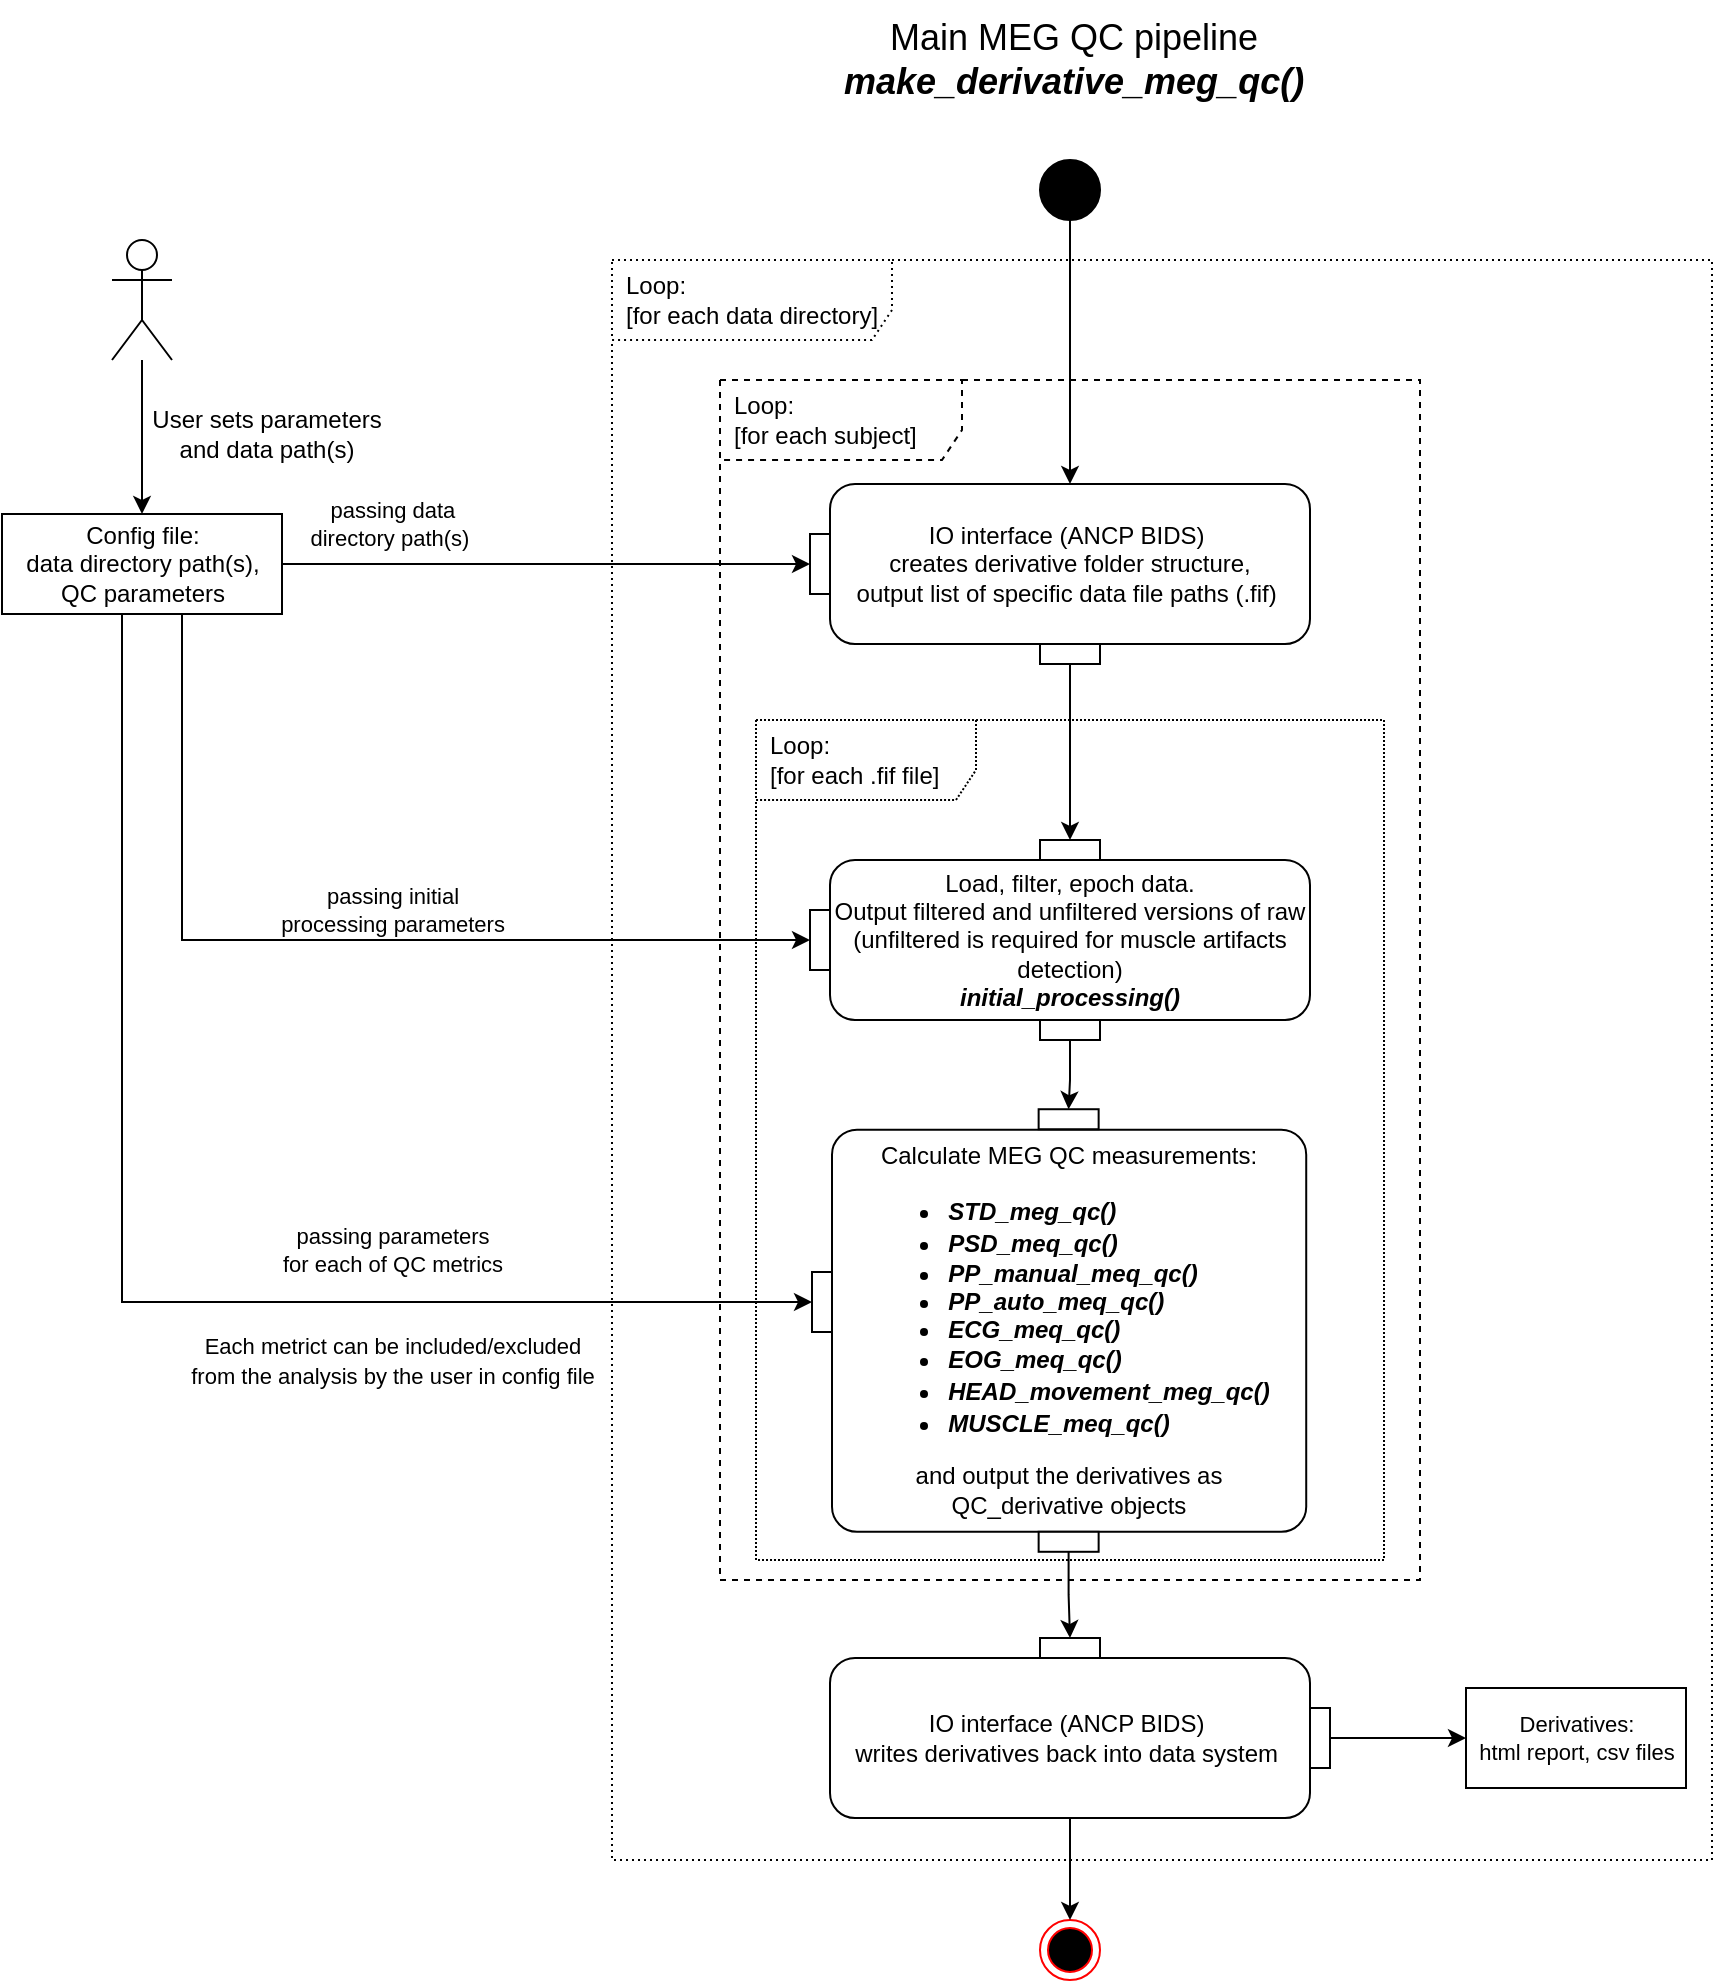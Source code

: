 <mxfile version="21.2.1" type="device">
  <diagram name="Page-1" id="PUbhOBLwAxsONIC4mjg5">
    <mxGraphModel dx="3505" dy="1597" grid="1" gridSize="10" guides="1" tooltips="1" connect="1" arrows="1" fold="1" page="0" pageScale="1" pageWidth="850" pageHeight="1100" math="0" shadow="0">
      <root>
        <mxCell id="0" />
        <mxCell id="1" parent="0" />
        <mxCell id="CZnmdBV8Sf9Hk-xIZGao-2" value="Loop:&lt;br&gt;[for each .fif file]" style="shape=umlFrame;whiteSpace=wrap;html=1;width=110;height=40;boundedLbl=1;verticalAlign=middle;align=left;spacingLeft=5;dashed=1;dashPattern=1 1;" parent="1" vertex="1">
          <mxGeometry x="-1333" y="260" width="314" height="420" as="geometry" />
        </mxCell>
        <mxCell id="9iOVFMO985ibKQIA5yUQ-1" value="Loop:&lt;br&gt;[for each subject]" style="shape=umlFrame;whiteSpace=wrap;html=1;width=121;height=40;boundedLbl=1;verticalAlign=middle;align=left;spacingLeft=5;dashed=1;" parent="1" vertex="1">
          <mxGeometry x="-1351" y="90" width="350" height="600" as="geometry" />
        </mxCell>
        <mxCell id="z92k_c89T4PLz4YoD9Kb-3" value="" style="edgeStyle=orthogonalEdgeStyle;rounded=0;orthogonalLoop=1;jettySize=auto;html=1;" parent="1" source="z92k_c89T4PLz4YoD9Kb-1" target="z92k_c89T4PLz4YoD9Kb-2" edge="1">
          <mxGeometry relative="1" as="geometry" />
        </mxCell>
        <mxCell id="z92k_c89T4PLz4YoD9Kb-1" value="" style="shape=umlActor;verticalLabelPosition=bottom;verticalAlign=top;html=1;outlineConnect=0;fontSize=14;" parent="1" vertex="1">
          <mxGeometry x="-1655" y="20" width="30" height="60" as="geometry" />
        </mxCell>
        <mxCell id="z92k_c89T4PLz4YoD9Kb-11" style="edgeStyle=orthogonalEdgeStyle;rounded=0;orthogonalLoop=1;jettySize=auto;html=1;entryX=0;entryY=0.5;entryDx=0;entryDy=0;" parent="1" source="z92k_c89T4PLz4YoD9Kb-2" target="z92k_c89T4PLz4YoD9Kb-9" edge="1">
          <mxGeometry relative="1" as="geometry" />
        </mxCell>
        <mxCell id="z92k_c89T4PLz4YoD9Kb-39" style="edgeStyle=orthogonalEdgeStyle;rounded=0;orthogonalLoop=1;jettySize=auto;html=1;entryX=0;entryY=0.5;entryDx=0;entryDy=0;fontSize=11;jumpStyle=arc;jumpSize=11;" parent="1" source="z92k_c89T4PLz4YoD9Kb-2" target="z92k_c89T4PLz4YoD9Kb-37" edge="1">
          <mxGeometry relative="1" as="geometry">
            <Array as="points">
              <mxPoint x="-1620" y="370" />
            </Array>
          </mxGeometry>
        </mxCell>
        <mxCell id="z92k_c89T4PLz4YoD9Kb-40" style="edgeStyle=orthogonalEdgeStyle;rounded=0;orthogonalLoop=1;jettySize=auto;html=1;entryX=0;entryY=0.5;entryDx=0;entryDy=0;fontSize=11;jumpStyle=arc;jumpSize=11;" parent="1" source="z92k_c89T4PLz4YoD9Kb-2" target="z92k_c89T4PLz4YoD9Kb-38" edge="1">
          <mxGeometry relative="1" as="geometry">
            <Array as="points">
              <mxPoint x="-1650" y="551" />
            </Array>
          </mxGeometry>
        </mxCell>
        <mxCell id="z92k_c89T4PLz4YoD9Kb-2" value="Config file:&lt;br&gt;data directory path(s),&lt;br&gt;QC parameters" style="html=1;" parent="1" vertex="1">
          <mxGeometry x="-1710" y="157" width="140" height="50" as="geometry" />
        </mxCell>
        <mxCell id="z92k_c89T4PLz4YoD9Kb-4" value="User sets parameters &lt;br&gt;and data path(s)" style="text;html=1;align=center;verticalAlign=middle;resizable=0;points=[];autosize=1;strokeColor=none;fillColor=none;" parent="1" vertex="1">
          <mxGeometry x="-1648" y="97" width="140" height="40" as="geometry" />
        </mxCell>
        <mxCell id="z92k_c89T4PLz4YoD9Kb-10" value="" style="edgeStyle=orthogonalEdgeStyle;rounded=0;orthogonalLoop=1;jettySize=auto;html=1;" parent="1" source="z92k_c89T4PLz4YoD9Kb-5" target="z92k_c89T4PLz4YoD9Kb-7" edge="1">
          <mxGeometry relative="1" as="geometry" />
        </mxCell>
        <mxCell id="z92k_c89T4PLz4YoD9Kb-5" value="" style="ellipse;fillColor=strokeColor;" parent="1" vertex="1">
          <mxGeometry x="-1191" y="-20" width="30" height="30" as="geometry" />
        </mxCell>
        <mxCell id="z92k_c89T4PLz4YoD9Kb-6" value="" style="group;flipH=1;" parent="1" vertex="1" connectable="0">
          <mxGeometry x="-1306" y="142" width="250" height="90" as="geometry" />
        </mxCell>
        <mxCell id="z92k_c89T4PLz4YoD9Kb-7" value="IO interface (ANCP BIDS)&amp;nbsp;&lt;br&gt;creates derivative folder structure,&lt;br&gt;output list of specific data file paths (.fif)&amp;nbsp;" style="html=1;align=center;verticalAlign=middle;rounded=1;absoluteArcSize=1;arcSize=25;dashed=0;fontFamily=Helvetica;fontSize=12;whiteSpace=wrap;container=0;noLabel=0;imageAlign=center;" parent="z92k_c89T4PLz4YoD9Kb-6" vertex="1">
          <mxGeometry x="10" width="240" height="80" as="geometry" />
        </mxCell>
        <mxCell id="z92k_c89T4PLz4YoD9Kb-8" value="pinOut 2" style="fontStyle=0;labelPosition=center;verticalLabelPosition=bottom;align=center;verticalAlign=top;spacingLeft=2;fontFamily=Helvetica;fontSize=12;resizable=0;container=0;noLabel=1;" parent="z92k_c89T4PLz4YoD9Kb-6" vertex="1">
          <mxGeometry x="115" y="80" width="30" height="10" as="geometry" />
        </mxCell>
        <mxCell id="z92k_c89T4PLz4YoD9Kb-9" value="pinOut 1" style="fontStyle=0;labelPosition=right;verticalLabelPosition=middle;align=left;verticalAlign=middle;spacingLeft=2;fontFamily=Helvetica;fontSize=12;resizable=0;container=0;noLabel=1;" parent="z92k_c89T4PLz4YoD9Kb-6" vertex="1">
          <mxGeometry y="25" width="10" height="30" as="geometry" />
        </mxCell>
        <mxCell id="z92k_c89T4PLz4YoD9Kb-12" value="" style="group" parent="1" vertex="1" connectable="0">
          <mxGeometry x="-1296" y="320" width="306" height="350" as="geometry" />
        </mxCell>
        <mxCell id="z92k_c89T4PLz4YoD9Kb-13" value="Load, filter, epoch data.&lt;br&gt;Output filtered and unfiltered versions of raw&lt;br&gt;(unfiltered is required for muscle artifacts detection)&lt;i style=&quot;&quot;&gt;&lt;br&gt;&lt;b&gt;initial_processing()&lt;/b&gt;&lt;/i&gt;" style="html=1;align=center;verticalAlign=middle;rounded=1;absoluteArcSize=1;arcSize=25;dashed=0;fontFamily=Helvetica;fontSize=12;whiteSpace=wrap;container=0;noLabel=0;imageAlign=center;" parent="z92k_c89T4PLz4YoD9Kb-12" vertex="1">
          <mxGeometry y="10" width="240" height="80" as="geometry" />
        </mxCell>
        <mxCell id="z92k_c89T4PLz4YoD9Kb-14" value="pinOut 2" style="fontStyle=0;labelPosition=center;verticalLabelPosition=bottom;align=center;verticalAlign=top;spacingLeft=2;fontFamily=Helvetica;fontSize=12;resizable=0;container=0;noLabel=1;" parent="z92k_c89T4PLz4YoD9Kb-12" vertex="1">
          <mxGeometry x="105" y="90" width="30" height="10" as="geometry" />
        </mxCell>
        <mxCell id="z92k_c89T4PLz4YoD9Kb-15" value="pinIn 1" style="fontStyle=0;labelPosition=center;verticalLabelPosition=top;align=center;verticalAlign=bottom;spacingLeft=2;fontFamily=Helvetica;fontSize=12;resizable=0;container=0;noLabel=1;" parent="z92k_c89T4PLz4YoD9Kb-12" vertex="1">
          <mxGeometry x="105" width="30" height="10" as="geometry" />
        </mxCell>
        <mxCell id="z92k_c89T4PLz4YoD9Kb-16" value="" style="edgeStyle=orthogonalEdgeStyle;rounded=0;orthogonalLoop=1;jettySize=auto;html=1;" parent="1" source="z92k_c89T4PLz4YoD9Kb-8" target="z92k_c89T4PLz4YoD9Kb-15" edge="1">
          <mxGeometry relative="1" as="geometry" />
        </mxCell>
        <mxCell id="z92k_c89T4PLz4YoD9Kb-17" value="" style="group;dashed=1;dashPattern=1 1;" parent="1" vertex="1" connectable="0">
          <mxGeometry x="-1295" y="430" width="450" height="400" as="geometry" />
        </mxCell>
        <mxCell id="z92k_c89T4PLz4YoD9Kb-18" value="&lt;font style=&quot;font-size: 12px;&quot;&gt;Calculate MEG QC measurements:&lt;br&gt;&lt;/font&gt;&lt;ul style=&quot;border-color: var(--border-color); text-align: left; background-color: rgb(255, 255, 255);&quot;&gt;&lt;li style=&quot;border-color: var(--border-color);&quot;&gt;&lt;div style=&quot;line-height: 18px;&quot;&gt;&lt;font style=&quot;font-size: 12px;&quot;&gt;&lt;i style=&quot;&quot;&gt;&lt;b&gt;STD_meg_qc()&lt;/b&gt;&lt;/i&gt;&lt;/font&gt;&lt;/div&gt;&lt;/li&gt;&lt;li style=&quot;border-color: var(--border-color);&quot;&gt;&lt;font style=&quot;border-color: var(--border-color); font-size: 12px;&quot;&gt;&lt;i&gt;&lt;b&gt;PSD_meq_qc()&lt;/b&gt;&lt;/i&gt;&lt;/font&gt;&lt;/li&gt;&lt;li style=&quot;border-color: var(--border-color);&quot;&gt;&lt;font style=&quot;border-color: var(--border-color); font-size: 12px;&quot;&gt;&lt;i&gt;&lt;b&gt;PP_manual_meq_qc()&lt;/b&gt;&lt;/i&gt;&lt;/font&gt;&lt;/li&gt;&lt;li style=&quot;border-color: var(--border-color);&quot;&gt;&lt;font style=&quot;border-color: var(--border-color); font-size: 12px;&quot;&gt;&lt;i&gt;&lt;b&gt;PP_auto_meq_qc()&lt;/b&gt;&lt;/i&gt;&lt;/font&gt;&lt;/li&gt;&lt;li style=&quot;border-color: var(--border-color);&quot;&gt;&lt;font style=&quot;border-color: var(--border-color); font-size: 12px;&quot;&gt;&lt;i&gt;&lt;b&gt;ECG_meq_qc()&lt;/b&gt;&lt;/i&gt;&lt;/font&gt;&lt;/li&gt;&lt;li style=&quot;border-color: var(--border-color);&quot;&gt;&lt;font style=&quot;border-color: var(--border-color); font-size: 12px;&quot;&gt;&lt;i&gt;&lt;b&gt;EOG_meq_qc()&lt;/b&gt;&lt;/i&gt;&lt;/font&gt;&lt;/li&gt;&lt;li style=&quot;border-color: var(--border-color);&quot;&gt;&lt;div style=&quot;line-height: 18px;&quot;&gt;&lt;font style=&quot;font-size: 12px;&quot;&gt;&lt;i&gt;&lt;b&gt;HEAD_movement_meg_qc()&lt;/b&gt;&lt;/i&gt;&lt;/font&gt;&lt;/div&gt;&lt;/li&gt;&lt;li style=&quot;border-color: var(--border-color);&quot;&gt;&lt;font style=&quot;border-color: var(--border-color); font-size: 12px;&quot;&gt;&lt;i style=&quot;&quot;&gt;&lt;b&gt;MUSCLE_meq_qc()&lt;/b&gt;&lt;/i&gt;&lt;/font&gt;&lt;/li&gt;&lt;/ul&gt;&lt;font style=&quot;font-size: 12px;&quot;&gt;and output the derivatives as &lt;br&gt;QC_derivative objects&lt;/font&gt;" style="html=1;align=center;verticalAlign=middle;rounded=1;absoluteArcSize=1;arcSize=25;dashed=0;fontFamily=Helvetica;fontSize=12;whiteSpace=wrap;container=0;noLabel=0;imageAlign=center;" parent="z92k_c89T4PLz4YoD9Kb-17" vertex="1">
          <mxGeometry y="34.823" width="237.108" height="201.074" as="geometry" />
        </mxCell>
        <mxCell id="z92k_c89T4PLz4YoD9Kb-19" value="pinOut 2" style="fontStyle=0;labelPosition=center;verticalLabelPosition=bottom;align=center;verticalAlign=top;spacingLeft=2;fontFamily=Helvetica;fontSize=12;resizable=0;container=0;noLabel=1;" parent="z92k_c89T4PLz4YoD9Kb-17" vertex="1">
          <mxGeometry x="103.32" y="235.897" width="30" height="10" as="geometry" />
        </mxCell>
        <mxCell id="z92k_c89T4PLz4YoD9Kb-21" value="pinIn 1" style="fontStyle=0;labelPosition=center;verticalLabelPosition=top;align=center;verticalAlign=bottom;spacingLeft=2;fontFamily=Helvetica;fontSize=12;resizable=0;container=0;noLabel=1;" parent="z92k_c89T4PLz4YoD9Kb-17" vertex="1">
          <mxGeometry x="103.32" y="24.615" width="30" height="10" as="geometry" />
        </mxCell>
        <mxCell id="B64AVB3IwwociarqwsFF-1" value="Loop:&lt;br&gt;[for each data directory]" style="shape=umlFrame;whiteSpace=wrap;html=1;width=140;height=40;boundedLbl=1;verticalAlign=middle;align=left;spacingLeft=5;dashed=1;dashPattern=1 2;" parent="z92k_c89T4PLz4YoD9Kb-17" vertex="1">
          <mxGeometry x="-110" y="-400" width="550" height="800" as="geometry" />
        </mxCell>
        <mxCell id="z92k_c89T4PLz4YoD9Kb-23" value="" style="edgeStyle=orthogonalEdgeStyle;rounded=0;orthogonalLoop=1;jettySize=auto;html=1;fontSize=11;" parent="1" source="z92k_c89T4PLz4YoD9Kb-14" target="z92k_c89T4PLz4YoD9Kb-21" edge="1">
          <mxGeometry relative="1" as="geometry" />
        </mxCell>
        <mxCell id="z92k_c89T4PLz4YoD9Kb-28" value="" style="group;fontSize=11;flipH=1;" parent="1" vertex="1" connectable="0">
          <mxGeometry x="-1296" y="719.0" width="250" height="100" as="geometry" />
        </mxCell>
        <mxCell id="z92k_c89T4PLz4YoD9Kb-29" value="IO interface (ANCP BIDS)&amp;nbsp;&lt;br style=&quot;border-color: var(--border-color);&quot;&gt;writes derivatives back into data system&amp;nbsp;" style="html=1;align=center;verticalAlign=middle;rounded=1;absoluteArcSize=1;arcSize=25;dashed=0;fontFamily=Helvetica;fontSize=12;whiteSpace=wrap;container=0;noLabel=0;imageAlign=center;" parent="z92k_c89T4PLz4YoD9Kb-28" vertex="1">
          <mxGeometry y="10" width="240" height="80" as="geometry" />
        </mxCell>
        <mxCell id="z92k_c89T4PLz4YoD9Kb-31" value="pinIn 2" style="fontStyle=0;labelPosition=left;verticalLabelPosition=middle;align=right;verticalAlign=middle;spacingLeft=2;fontFamily=Helvetica;fontSize=12;flipH=0;resizable=0;container=0;noLabel=1;" parent="z92k_c89T4PLz4YoD9Kb-28" vertex="1">
          <mxGeometry x="240" y="35" width="10" height="30" as="geometry" />
        </mxCell>
        <mxCell id="z92k_c89T4PLz4YoD9Kb-32" value="pinIn 1" style="fontStyle=0;labelPosition=center;verticalLabelPosition=top;align=center;verticalAlign=bottom;spacingLeft=2;fontFamily=Helvetica;fontSize=12;resizable=0;container=0;noLabel=1;" parent="z92k_c89T4PLz4YoD9Kb-28" vertex="1">
          <mxGeometry x="105" width="30" height="10" as="geometry" />
        </mxCell>
        <mxCell id="z92k_c89T4PLz4YoD9Kb-33" value="" style="edgeStyle=orthogonalEdgeStyle;rounded=0;orthogonalLoop=1;jettySize=auto;html=1;fontSize=11;" parent="1" source="z92k_c89T4PLz4YoD9Kb-19" target="z92k_c89T4PLz4YoD9Kb-32" edge="1">
          <mxGeometry relative="1" as="geometry" />
        </mxCell>
        <mxCell id="z92k_c89T4PLz4YoD9Kb-37" value="pinIn 2" style="fontStyle=0;labelPosition=left;verticalLabelPosition=middle;align=right;verticalAlign=middle;spacingLeft=2;fontFamily=Helvetica;fontSize=12;flipH=0;resizable=0;container=0;noLabel=1;" parent="1" vertex="1">
          <mxGeometry x="-1306" y="355.0" width="10" height="30" as="geometry" />
        </mxCell>
        <mxCell id="z92k_c89T4PLz4YoD9Kb-38" value="pinIn 2" style="fontStyle=0;labelPosition=left;verticalLabelPosition=middle;align=right;verticalAlign=middle;spacingLeft=2;fontFamily=Helvetica;fontSize=12;flipH=0;resizable=0;container=0;noLabel=1;" parent="1" vertex="1">
          <mxGeometry x="-1305" y="536.0" width="10" height="30" as="geometry" />
        </mxCell>
        <mxCell id="z92k_c89T4PLz4YoD9Kb-41" value="passing data &lt;br&gt;directory path(s)&amp;nbsp;" style="text;html=1;align=center;verticalAlign=middle;resizable=0;points=[];autosize=1;strokeColor=none;fillColor=none;fontSize=11;" parent="1" vertex="1">
          <mxGeometry x="-1570" y="142" width="110" height="40" as="geometry" />
        </mxCell>
        <mxCell id="z92k_c89T4PLz4YoD9Kb-42" value="passing initial &lt;br&gt;processing parameters" style="text;html=1;align=center;verticalAlign=middle;resizable=0;points=[];autosize=1;strokeColor=none;fillColor=none;fontSize=11;" parent="1" vertex="1">
          <mxGeometry x="-1585" y="335" width="140" height="40" as="geometry" />
        </mxCell>
        <mxCell id="z92k_c89T4PLz4YoD9Kb-43" value="passing parameters &lt;br&gt;for each of QC metrics" style="text;html=1;align=center;verticalAlign=middle;resizable=0;points=[];autosize=1;strokeColor=none;fillColor=none;fontSize=11;" parent="1" vertex="1">
          <mxGeometry x="-1580" y="505" width="130" height="40" as="geometry" />
        </mxCell>
        <mxCell id="z92k_c89T4PLz4YoD9Kb-44" value="" style="ellipse;html=1;shape=endState;fillColor=#000000;strokeColor=#ff0000;fontSize=11;" parent="1" vertex="1">
          <mxGeometry x="-1191" y="860" width="30" height="30" as="geometry" />
        </mxCell>
        <mxCell id="z92k_c89T4PLz4YoD9Kb-45" value="" style="edgeStyle=orthogonalEdgeStyle;rounded=0;orthogonalLoop=1;jettySize=auto;html=1;fontSize=11;exitX=0.5;exitY=1;exitDx=0;exitDy=0;" parent="1" source="z92k_c89T4PLz4YoD9Kb-29" target="z92k_c89T4PLz4YoD9Kb-44" edge="1">
          <mxGeometry relative="1" as="geometry">
            <mxPoint x="-1176" y="819.0" as="sourcePoint" />
          </mxGeometry>
        </mxCell>
        <mxCell id="z92k_c89T4PLz4YoD9Kb-46" value="Derivatives: &lt;br&gt;html report, csv files" style="html=1;fontSize=11;" parent="1" vertex="1">
          <mxGeometry x="-978" y="744" width="110" height="50" as="geometry" />
        </mxCell>
        <mxCell id="z92k_c89T4PLz4YoD9Kb-47" value="" style="edgeStyle=orthogonalEdgeStyle;rounded=0;orthogonalLoop=1;jettySize=auto;html=1;fontSize=11;" parent="1" source="z92k_c89T4PLz4YoD9Kb-31" target="z92k_c89T4PLz4YoD9Kb-46" edge="1">
          <mxGeometry relative="1" as="geometry" />
        </mxCell>
        <mxCell id="z92k_c89T4PLz4YoD9Kb-48" value="&lt;font style=&quot;font-size: 18px;&quot;&gt;Main MEG QC pipeline&amp;nbsp;&lt;br&gt;&lt;b&gt;&lt;i&gt;make_derivative_meg_qc()&amp;nbsp;&lt;/i&gt;&lt;/b&gt;&lt;/font&gt;" style="text;html=1;align=center;verticalAlign=middle;resizable=0;points=[];autosize=1;strokeColor=none;fillColor=none;fontSize=11;" parent="1" vertex="1">
          <mxGeometry x="-1302" y="-100" width="260" height="60" as="geometry" />
        </mxCell>
        <mxCell id="LrJdc65StuMU2UIHShSl-1" value="&lt;font style=&quot;font-size: 11px;&quot;&gt;Each metrict can be included/excluded &lt;br&gt;from the analysis by the user in config file&lt;/font&gt;" style="text;html=1;align=center;verticalAlign=middle;resizable=0;points=[];autosize=1;strokeColor=none;fillColor=none;" vertex="1" parent="1">
          <mxGeometry x="-1630" y="560" width="230" height="40" as="geometry" />
        </mxCell>
      </root>
    </mxGraphModel>
  </diagram>
</mxfile>
